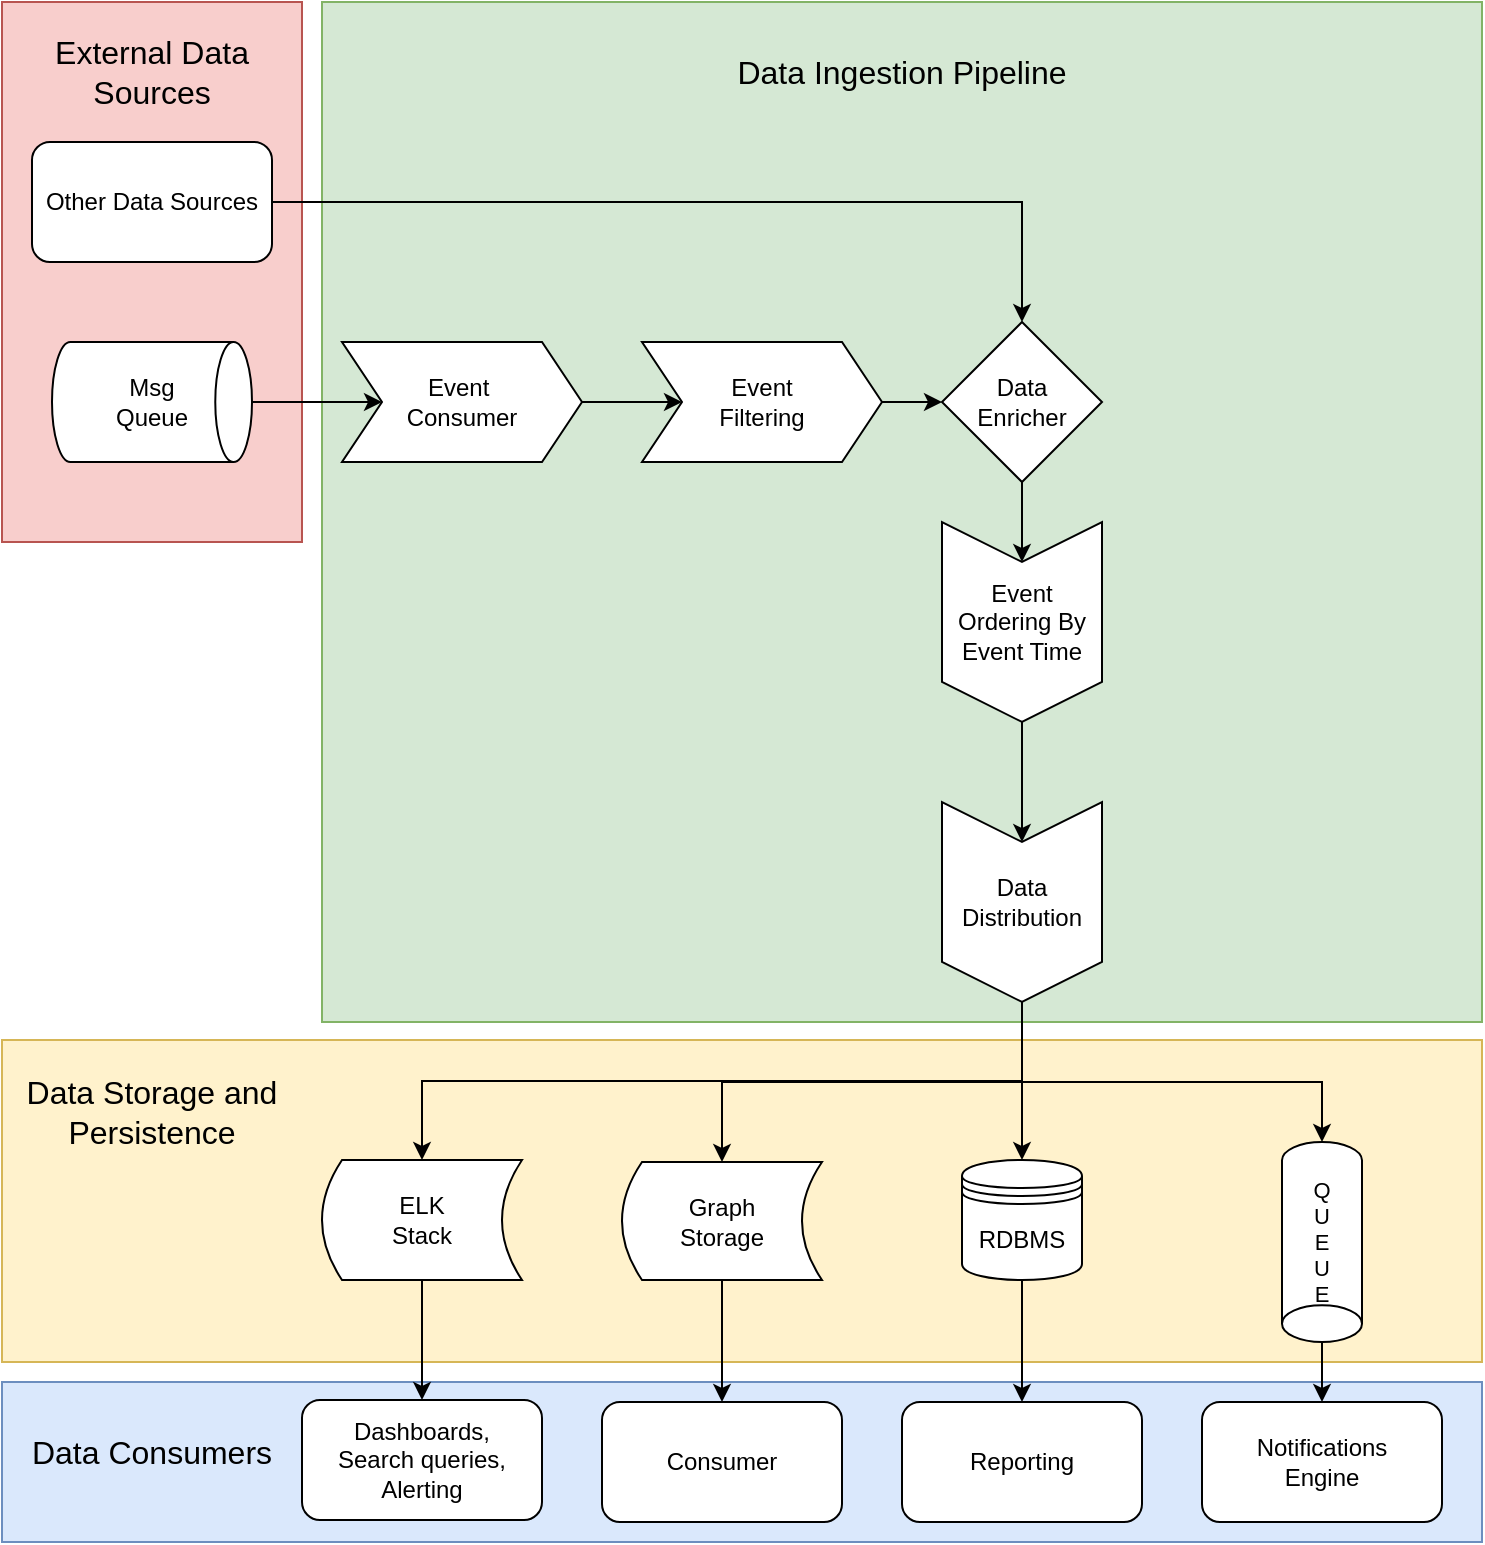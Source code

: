 <mxfile version="12.6.5" type="device"><diagram id="_gT5_MJNEQcR8By94eKN" name="Page-1"><mxGraphModel dx="946" dy="680" grid="1" gridSize="10" guides="1" tooltips="1" connect="1" arrows="1" fold="1" page="1" pageScale="1" pageWidth="827" pageHeight="1169" math="0" shadow="0"><root><mxCell id="0"/><mxCell id="1" parent="0"/><mxCell id="Ehzbet0Q0YJGmPYPho-m-50" value="" style="rounded=0;whiteSpace=wrap;html=1;strokeWidth=1;fontSize=11;fillColor=#dae8fc;strokeColor=#6c8ebf;" vertex="1" parent="1"><mxGeometry x="80" y="710" width="740" height="80" as="geometry"/></mxCell><mxCell id="Ehzbet0Q0YJGmPYPho-m-49" value="" style="rounded=0;whiteSpace=wrap;html=1;strokeWidth=1;fontSize=11;fillColor=#fff2cc;strokeColor=#d6b656;" vertex="1" parent="1"><mxGeometry x="80" y="539" width="740" height="161" as="geometry"/></mxCell><mxCell id="Ehzbet0Q0YJGmPYPho-m-48" value="" style="rounded=0;whiteSpace=wrap;html=1;strokeWidth=1;fontSize=11;fillColor=#f8cecc;strokeColor=#b85450;" vertex="1" parent="1"><mxGeometry x="80" y="20" width="150" height="270" as="geometry"/></mxCell><mxCell id="Ehzbet0Q0YJGmPYPho-m-46" value="" style="rounded=0;whiteSpace=wrap;html=1;strokeWidth=1;fontSize=11;fillColor=#d5e8d4;strokeColor=#82b366;" vertex="1" parent="1"><mxGeometry x="240" y="20" width="580" height="510" as="geometry"/></mxCell><mxCell id="Ehzbet0Q0YJGmPYPho-m-6" style="edgeStyle=orthogonalEdgeStyle;rounded=0;orthogonalLoop=1;jettySize=auto;html=1;" edge="1" parent="1" source="Ehzbet0Q0YJGmPYPho-m-2" target="Ehzbet0Q0YJGmPYPho-m-4"><mxGeometry relative="1" as="geometry"/></mxCell><mxCell id="Ehzbet0Q0YJGmPYPho-m-2" value="Event&amp;nbsp;&lt;br&gt;Consumer" style="shape=step;perimeter=stepPerimeter;whiteSpace=wrap;html=1;fixedSize=1;" vertex="1" parent="1"><mxGeometry x="250" y="190" width="120" height="60" as="geometry"/></mxCell><mxCell id="Ehzbet0Q0YJGmPYPho-m-11" style="edgeStyle=orthogonalEdgeStyle;rounded=0;orthogonalLoop=1;jettySize=auto;html=1;entryX=0;entryY=0.5;entryDx=0;entryDy=0;" edge="1" parent="1" source="Ehzbet0Q0YJGmPYPho-m-4" target="Ehzbet0Q0YJGmPYPho-m-10"><mxGeometry relative="1" as="geometry"/></mxCell><mxCell id="Ehzbet0Q0YJGmPYPho-m-4" value="Event&lt;br&gt;Filtering" style="shape=step;perimeter=stepPerimeter;whiteSpace=wrap;html=1;fixedSize=1;" vertex="1" parent="1"><mxGeometry x="400" y="190" width="120" height="60" as="geometry"/></mxCell><mxCell id="Ehzbet0Q0YJGmPYPho-m-14" style="edgeStyle=orthogonalEdgeStyle;rounded=0;orthogonalLoop=1;jettySize=auto;html=1;entryX=0;entryY=0.5;entryDx=0;entryDy=0;" edge="1" parent="1" source="Ehzbet0Q0YJGmPYPho-m-7" target="Ehzbet0Q0YJGmPYPho-m-13"><mxGeometry relative="1" as="geometry"/></mxCell><mxCell id="Ehzbet0Q0YJGmPYPho-m-7" value="Event&lt;br&gt;Ordering By&lt;br&gt;Event Time" style="shape=step;perimeter=stepPerimeter;whiteSpace=wrap;html=1;fixedSize=1;direction=south;" vertex="1" parent="1"><mxGeometry x="550" y="280" width="80" height="100" as="geometry"/></mxCell><mxCell id="Ehzbet0Q0YJGmPYPho-m-12" style="edgeStyle=orthogonalEdgeStyle;rounded=0;orthogonalLoop=1;jettySize=auto;html=1;" edge="1" parent="1" source="Ehzbet0Q0YJGmPYPho-m-10" target="Ehzbet0Q0YJGmPYPho-m-7"><mxGeometry relative="1" as="geometry"/></mxCell><mxCell id="Ehzbet0Q0YJGmPYPho-m-10" value="Data&lt;br&gt;Enricher" style="rhombus;whiteSpace=wrap;html=1;" vertex="1" parent="1"><mxGeometry x="550" y="180" width="80" height="80" as="geometry"/></mxCell><mxCell id="Ehzbet0Q0YJGmPYPho-m-28" style="edgeStyle=orthogonalEdgeStyle;rounded=0;orthogonalLoop=1;jettySize=auto;html=1;entryX=0.5;entryY=0;entryDx=0;entryDy=0;exitX=1;exitY=0.5;exitDx=0;exitDy=0;" edge="1" parent="1"><mxGeometry relative="1" as="geometry"><mxPoint x="590" y="520" as="sourcePoint"/><mxPoint x="440" y="600" as="targetPoint"/><Array as="points"><mxPoint x="590" y="560"/><mxPoint x="440" y="560"/></Array></mxGeometry></mxCell><mxCell id="Ehzbet0Q0YJGmPYPho-m-29" style="edgeStyle=orthogonalEdgeStyle;rounded=0;orthogonalLoop=1;jettySize=auto;html=1;entryX=0.5;entryY=0;entryDx=0;entryDy=0;" edge="1" parent="1" source="Ehzbet0Q0YJGmPYPho-m-13" target="Ehzbet0Q0YJGmPYPho-m-17"><mxGeometry relative="1" as="geometry"/></mxCell><mxCell id="Ehzbet0Q0YJGmPYPho-m-30" style="edgeStyle=orthogonalEdgeStyle;rounded=0;orthogonalLoop=1;jettySize=auto;html=1;exitX=1;exitY=0.5;exitDx=0;exitDy=0;" edge="1" parent="1" source="Ehzbet0Q0YJGmPYPho-m-13" target="Ehzbet0Q0YJGmPYPho-m-21"><mxGeometry relative="1" as="geometry"/></mxCell><mxCell id="Ehzbet0Q0YJGmPYPho-m-43" style="edgeStyle=orthogonalEdgeStyle;rounded=0;orthogonalLoop=1;jettySize=auto;html=1;exitX=1;exitY=0.5;exitDx=0;exitDy=0;entryX=0;entryY=0.5;entryDx=0;entryDy=0;entryPerimeter=0;" edge="1" parent="1" source="Ehzbet0Q0YJGmPYPho-m-13" target="Ehzbet0Q0YJGmPYPho-m-42"><mxGeometry relative="1" as="geometry"><mxPoint x="750" y="560" as="targetPoint"/><Array as="points"><mxPoint x="590" y="560"/><mxPoint x="740" y="560"/></Array></mxGeometry></mxCell><mxCell id="Ehzbet0Q0YJGmPYPho-m-13" value="Data&lt;br&gt;Distribution" style="shape=step;perimeter=stepPerimeter;whiteSpace=wrap;html=1;fixedSize=1;direction=south;" vertex="1" parent="1"><mxGeometry x="550" y="420" width="80" height="100" as="geometry"/></mxCell><mxCell id="Ehzbet0Q0YJGmPYPho-m-16" style="edgeStyle=orthogonalEdgeStyle;rounded=0;orthogonalLoop=1;jettySize=auto;html=1;entryX=0.5;entryY=0;entryDx=0;entryDy=0;" edge="1" parent="1" source="Ehzbet0Q0YJGmPYPho-m-15" target="Ehzbet0Q0YJGmPYPho-m-10"><mxGeometry relative="1" as="geometry"/></mxCell><mxCell id="Ehzbet0Q0YJGmPYPho-m-15" value="Other Data Sources" style="rounded=1;whiteSpace=wrap;html=1;" vertex="1" parent="1"><mxGeometry x="95" y="90" width="120" height="60" as="geometry"/></mxCell><mxCell id="Ehzbet0Q0YJGmPYPho-m-36" style="edgeStyle=orthogonalEdgeStyle;rounded=0;orthogonalLoop=1;jettySize=auto;html=1;entryX=0.5;entryY=0;entryDx=0;entryDy=0;" edge="1" parent="1" source="Ehzbet0Q0YJGmPYPho-m-17" target="Ehzbet0Q0YJGmPYPho-m-35"><mxGeometry relative="1" as="geometry"/></mxCell><mxCell id="Ehzbet0Q0YJGmPYPho-m-17" value="RDBMS" style="shape=datastore;whiteSpace=wrap;html=1;" vertex="1" parent="1"><mxGeometry x="560" y="599" width="60" height="60" as="geometry"/></mxCell><mxCell id="Ehzbet0Q0YJGmPYPho-m-34" style="edgeStyle=orthogonalEdgeStyle;rounded=0;orthogonalLoop=1;jettySize=auto;html=1;entryX=0.5;entryY=0;entryDx=0;entryDy=0;" edge="1" parent="1" source="Ehzbet0Q0YJGmPYPho-m-20" target="Ehzbet0Q0YJGmPYPho-m-33"><mxGeometry relative="1" as="geometry"/></mxCell><mxCell id="Ehzbet0Q0YJGmPYPho-m-20" value="Graph&lt;br&gt;Storage" style="shape=dataStorage;whiteSpace=wrap;html=1;" vertex="1" parent="1"><mxGeometry x="390" y="600" width="100" height="59" as="geometry"/></mxCell><mxCell id="Ehzbet0Q0YJGmPYPho-m-32" style="edgeStyle=orthogonalEdgeStyle;rounded=0;orthogonalLoop=1;jettySize=auto;html=1;entryX=0.5;entryY=0;entryDx=0;entryDy=0;" edge="1" parent="1" source="Ehzbet0Q0YJGmPYPho-m-21" target="Ehzbet0Q0YJGmPYPho-m-31"><mxGeometry relative="1" as="geometry"/></mxCell><mxCell id="Ehzbet0Q0YJGmPYPho-m-21" value="ELK&lt;br&gt;Stack" style="shape=dataStorage;whiteSpace=wrap;html=1;" vertex="1" parent="1"><mxGeometry x="240" y="599" width="100" height="60" as="geometry"/></mxCell><mxCell id="Ehzbet0Q0YJGmPYPho-m-31" value="Dashboards,&lt;br&gt;Search queries,&lt;br&gt;Alerting" style="rounded=1;whiteSpace=wrap;html=1;" vertex="1" parent="1"><mxGeometry x="230" y="719" width="120" height="60" as="geometry"/></mxCell><mxCell id="Ehzbet0Q0YJGmPYPho-m-33" value="Consumer" style="rounded=1;whiteSpace=wrap;html=1;" vertex="1" parent="1"><mxGeometry x="380" y="720" width="120" height="60" as="geometry"/></mxCell><mxCell id="Ehzbet0Q0YJGmPYPho-m-35" value="Reporting" style="rounded=1;whiteSpace=wrap;html=1;" vertex="1" parent="1"><mxGeometry x="530" y="720" width="120" height="60" as="geometry"/></mxCell><mxCell id="Ehzbet0Q0YJGmPYPho-m-38" style="edgeStyle=orthogonalEdgeStyle;rounded=0;orthogonalLoop=1;jettySize=auto;html=1;" edge="1" parent="1" source="Ehzbet0Q0YJGmPYPho-m-37" target="Ehzbet0Q0YJGmPYPho-m-2"><mxGeometry relative="1" as="geometry"/></mxCell><mxCell id="Ehzbet0Q0YJGmPYPho-m-37" value="Msg&lt;br&gt;Queue" style="strokeWidth=1;html=1;shape=mxgraph.flowchart.direct_data;whiteSpace=wrap;" vertex="1" parent="1"><mxGeometry x="105" y="190" width="100" height="60" as="geometry"/></mxCell><mxCell id="Ehzbet0Q0YJGmPYPho-m-45" style="edgeStyle=orthogonalEdgeStyle;rounded=0;orthogonalLoop=1;jettySize=auto;html=1;entryX=0.5;entryY=0;entryDx=0;entryDy=0;" edge="1" parent="1" source="Ehzbet0Q0YJGmPYPho-m-42" target="Ehzbet0Q0YJGmPYPho-m-44"><mxGeometry relative="1" as="geometry"/></mxCell><mxCell id="Ehzbet0Q0YJGmPYPho-m-42" value="Q&lt;br style=&quot;font-size: 11px;&quot;&gt;U&lt;br style=&quot;font-size: 11px;&quot;&gt;E&lt;br style=&quot;font-size: 11px;&quot;&gt;U&lt;br style=&quot;font-size: 11px;&quot;&gt;E" style="strokeWidth=1;html=1;shape=mxgraph.flowchart.direct_data;whiteSpace=wrap;direction=south;fontSize=11;" vertex="1" parent="1"><mxGeometry x="720" y="590" width="40" height="100" as="geometry"/></mxCell><mxCell id="Ehzbet0Q0YJGmPYPho-m-44" value="Notifications&lt;br&gt;Engine" style="rounded=1;whiteSpace=wrap;html=1;strokeWidth=1;" vertex="1" parent="1"><mxGeometry x="680" y="720" width="120" height="60" as="geometry"/></mxCell><mxCell id="Ehzbet0Q0YJGmPYPho-m-51" value="Data Storage and Persistence" style="text;html=1;strokeColor=none;fillColor=none;align=center;verticalAlign=middle;whiteSpace=wrap;rounded=0;fontSize=16;" vertex="1" parent="1"><mxGeometry x="80" y="540" width="150" height="70" as="geometry"/></mxCell><mxCell id="Ehzbet0Q0YJGmPYPho-m-52" value="Data Consumers" style="text;html=1;strokeColor=none;fillColor=none;align=center;verticalAlign=middle;whiteSpace=wrap;rounded=0;fontSize=16;" vertex="1" parent="1"><mxGeometry x="80" y="710" width="150" height="70" as="geometry"/></mxCell><mxCell id="Ehzbet0Q0YJGmPYPho-m-53" value="Data Ingestion Pipeline" style="text;html=1;strokeColor=none;fillColor=none;align=center;verticalAlign=middle;whiteSpace=wrap;rounded=0;fontSize=16;" vertex="1" parent="1"><mxGeometry x="240" y="20" width="580" height="70" as="geometry"/></mxCell><mxCell id="Ehzbet0Q0YJGmPYPho-m-54" value="External Data Sources" style="text;html=1;strokeColor=none;fillColor=none;align=center;verticalAlign=middle;whiteSpace=wrap;rounded=0;fontSize=16;" vertex="1" parent="1"><mxGeometry x="80" y="20" width="150" height="70" as="geometry"/></mxCell></root></mxGraphModel></diagram></mxfile>
